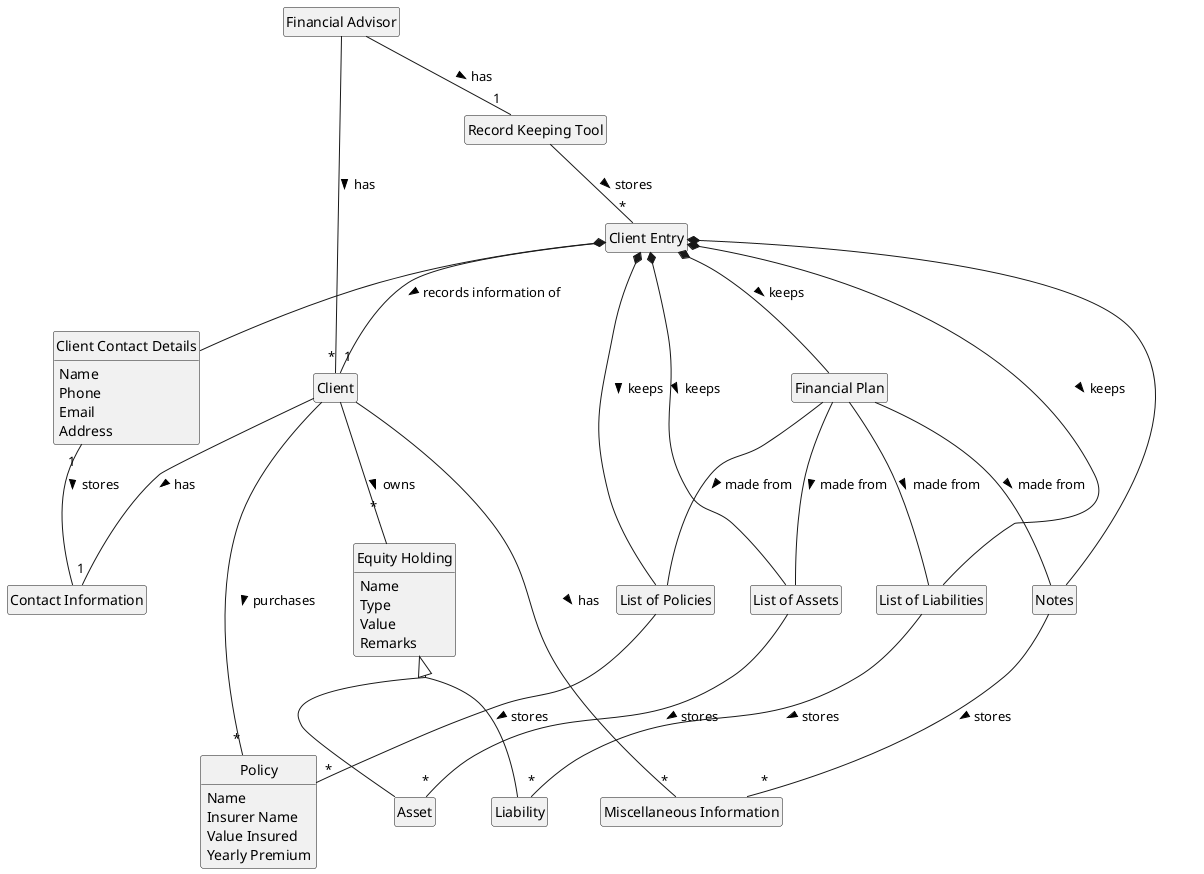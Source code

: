 @startuml Domain Model
skinparam style strictuml
skinparam groupInheritance 2

hide empty members

class "Financial Advisor" as FinancialAdvisor {
}

class "Client" as Client {

}

class "Contact Information" {
}

class "Policy" {
    Name
    Insurer Name
    Value Insured
    Yearly Premium
}

class "Asset" {
}

class "Liability" {
}

class "Equity Holding" {
    Name
    Type
    Value
    Remarks
}

class "Miscellaneous Information" {

}

class "Record Keeping Tool" {
}

class "Client Entry" {
}

class "Client Contact Details" {
    Name
    Phone
    Email
    Address
}

class "List of Assets" {
}


FinancialAdvisor -- "1" "Record Keeping Tool": has >
"Record Keeping Tool" -- "*" "Client Entry" : stores >

FinancialAdvisor -- "*" "Client": has >

"Client Entry" -- "1" "Client": records information of >

"Client" -- "*" "Policy" : purchases >
"Client" -- "*" "Equity Holding" : owns >
"Client" -- "1" "Contact Information" : has >
"Client" -- "*" "Miscellaneous Information" : has >

"Equity Holding" <|-- "Asset"
"Equity Holding" <|-- "Liability"

"Client Entry" *-- "Client Contact Details"
"Client Entry" *-- "List of Policies" :keeps >
"Client Entry" *-- "List of Assets" :keeps >
"Client Entry" *-- "List of Liabilities" :keeps >
"Client Entry" *-- "Financial Plan" :keeps >
"Client Entry" *-- "Notes"

"Client Contact Details" "1" -- "Contact Information": stores >
"List of Policies" -- "*""Policy": stores >
"List of Assets" -- "*""Asset": stores >
"List of Liabilities" -- "*""Liability": stores >
"Notes" -- "*" "Miscellaneous Information": stores >

"Financial Plan" -- "List of Policies": made from >
"Financial Plan" -- "List of Assets": made from >
"Financial Plan" -- "List of Liabilities": made from >
"Financial Plan" -- "Notes": made from >

@enduml